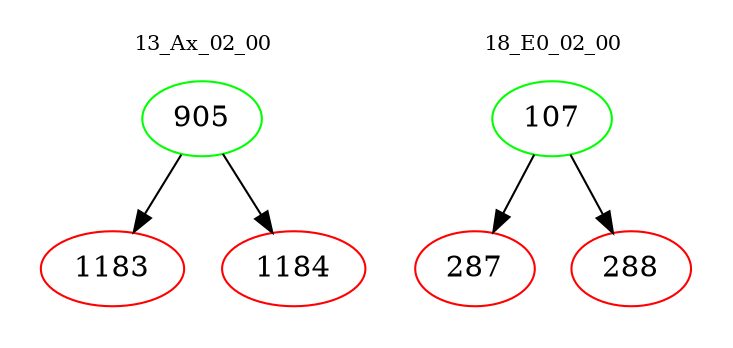 digraph{
subgraph cluster_0 {
color = white
label = "13_Ax_02_00";
fontsize=10;
T0_905 [label="905", color="green"]
T0_905 -> T0_1183 [color="black"]
T0_1183 [label="1183", color="red"]
T0_905 -> T0_1184 [color="black"]
T0_1184 [label="1184", color="red"]
}
subgraph cluster_1 {
color = white
label = "18_E0_02_00";
fontsize=10;
T1_107 [label="107", color="green"]
T1_107 -> T1_287 [color="black"]
T1_287 [label="287", color="red"]
T1_107 -> T1_288 [color="black"]
T1_288 [label="288", color="red"]
}
}
